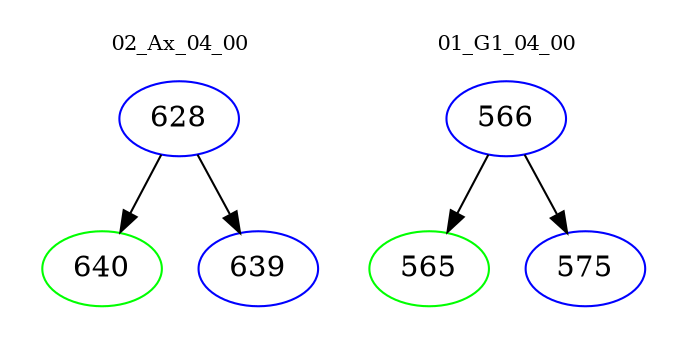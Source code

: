 digraph{
subgraph cluster_0 {
color = white
label = "02_Ax_04_00";
fontsize=10;
T0_628 [label="628", color="blue"]
T0_628 -> T0_640 [color="black"]
T0_640 [label="640", color="green"]
T0_628 -> T0_639 [color="black"]
T0_639 [label="639", color="blue"]
}
subgraph cluster_1 {
color = white
label = "01_G1_04_00";
fontsize=10;
T1_566 [label="566", color="blue"]
T1_566 -> T1_565 [color="black"]
T1_565 [label="565", color="green"]
T1_566 -> T1_575 [color="black"]
T1_575 [label="575", color="blue"]
}
}
